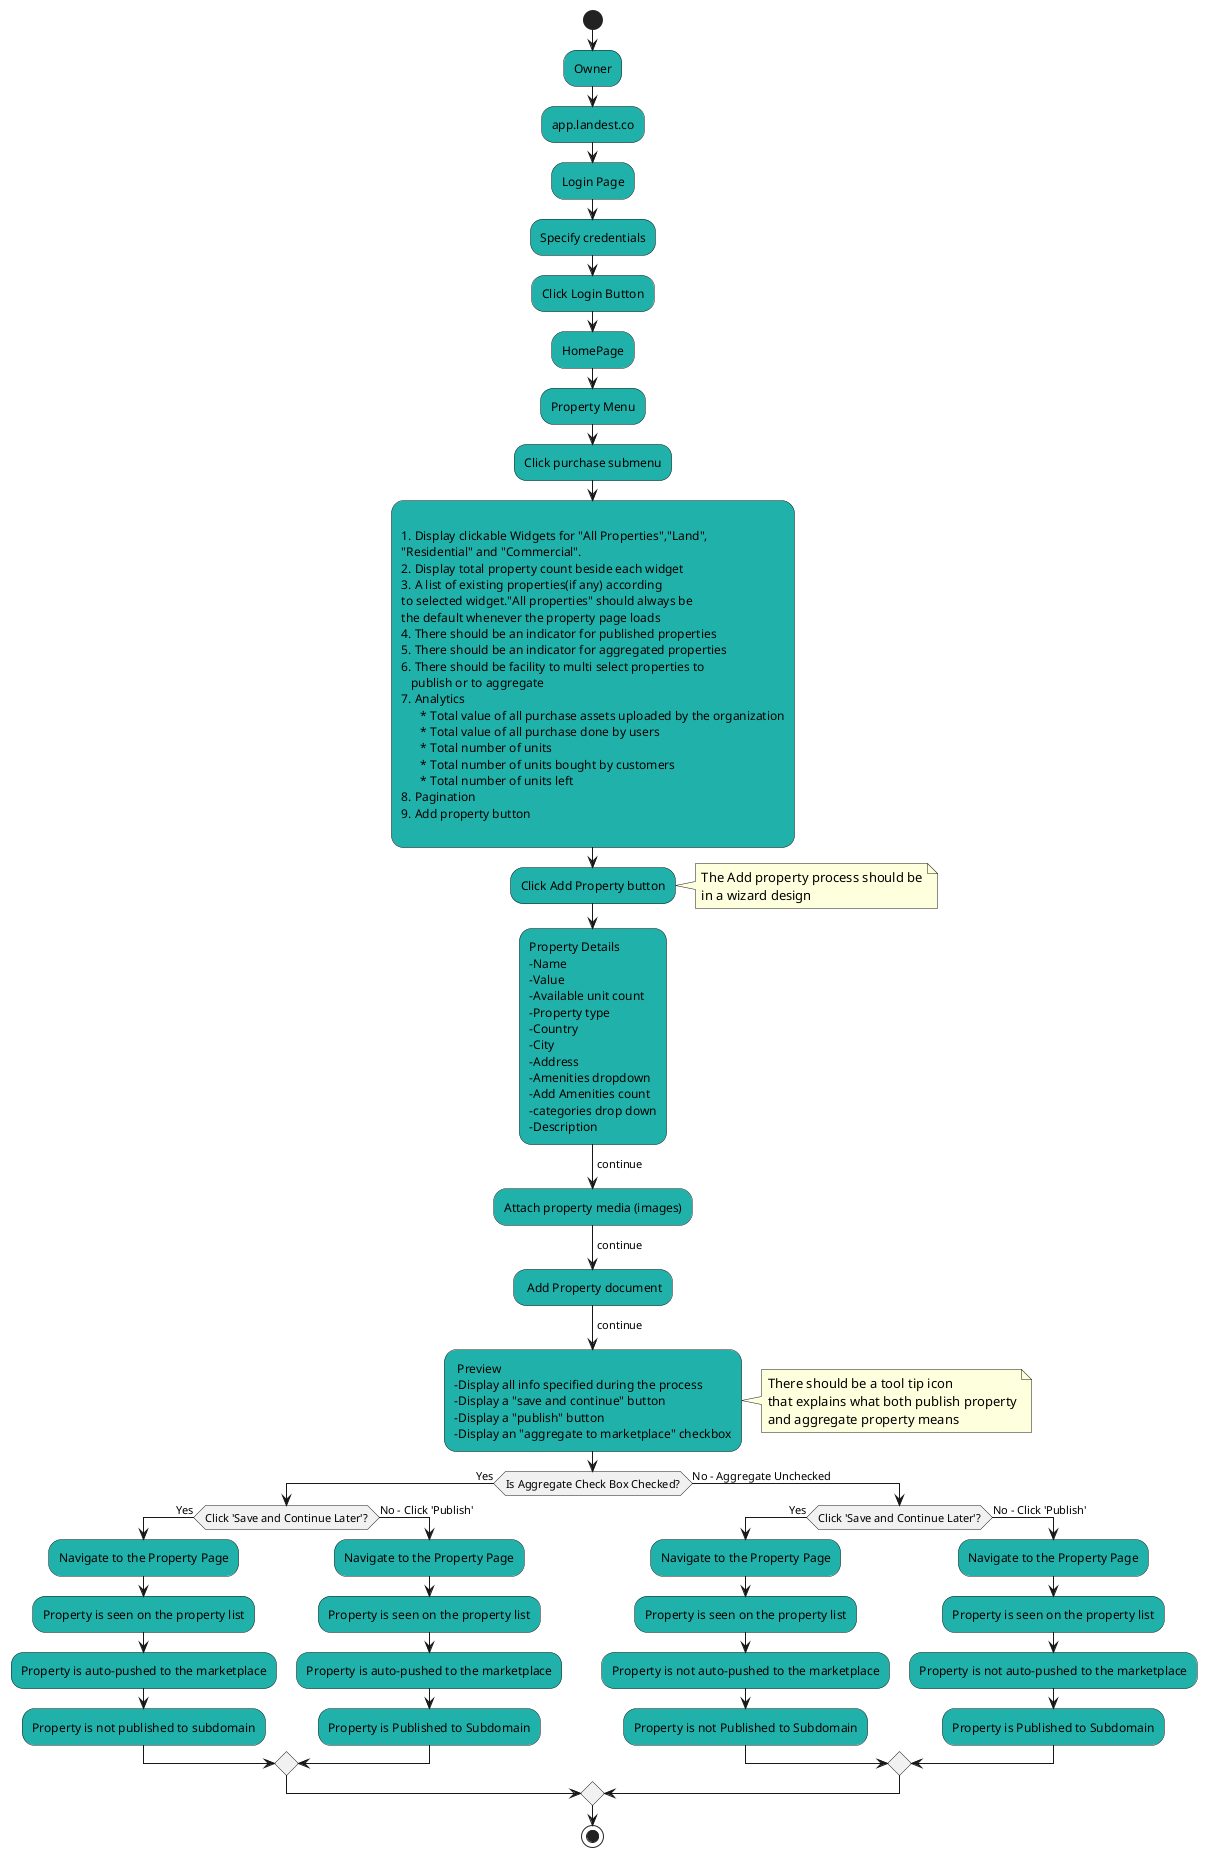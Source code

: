 @startuml
'https://plantuml.com/activity-diagram-beta

start
#LightSeaGreen:Owner;
#LightSeaGreen:app.landest.co;
#LightSeaGreen:Login Page;
#LightSeaGreen:Specify credentials;
#LightSeaGreen:Click Login Button;
#LightSeaGreen:HomePage;
#LightSeaGreen:Property Menu;

#LightSeaGreen:Click purchase submenu;
#LightSeaGreen:
1. Display clickable Widgets for "All Properties","Land",
"Residential" and "Commercial".
2. Display total property count beside each widget
3. A list of existing properties(if any) according
to selected widget."All properties" should always be
the default whenever the property page loads
4. There should be an indicator for published properties
5. There should be an indicator for aggregated properties
6. There should be facility to multi select properties to
   publish or to aggregate
7. Analytics
      * Total value of all purchase assets uploaded by the organization
      * Total value of all purchase done by users
      * Total number of units
      * Total number of units bought by customers
      * Total number of units left
8. Pagination
9. Add property button
;
#LightSeaGreen:Click Add Property button;
note right
  The Add property process should be
  in a wizard design
end note
#LightSeaGreen:Property Details
-Name
-Value
-Available unit count
-Property type
-Country
-City
-Address
-Amenities dropdown
-Add Amenities count
-categories drop down
-Description;
-> continue;
#LightSeaGreen:Attach property media (images);
-> continue;
#LightSeaGreen: Add Property document;
->continue;
#LightSeaGreen: Preview
-Display all info specified during the process
-Display a "save and continue" button
-Display a "publish" button
-Display an "aggregate to marketplace" checkbox;
note right
  There should be a tool tip icon
  that explains what both publish property
  and aggregate property means
end note

if (Is Aggregate Check Box Checked?) then (Yes)
  if (Click 'Save and Continue Later'?) then (Yes)
    #LightSeaGreen:Navigate to the Property Page;
    #LightSeaGreen:Property is seen on the property list;
    #LightSeaGreen:Property is auto-pushed to the marketplace;
    #LightSeaGreen:Property is not published to subdomain;
  else (No - Click 'Publish')
    #LightSeaGreen:Navigate to the Property Page;
    #LightSeaGreen:Property is seen on the property list;
    #LightSeaGreen:Property is auto-pushed to the marketplace;
    #LightSeaGreen:Property is Published to Subdomain;
  endif
else (No - Aggregate Unchecked)
  if (Click 'Save and Continue Later'?) then (Yes)
     #LightSeaGreen:Navigate to the Property Page;
     #LightSeaGreen:Property is seen on the property list;
     #LightSeaGreen:Property is not auto-pushed to the marketplace;
     #LightSeaGreen:Property is not Published to Subdomain;

  else (No - Click 'Publish')
     #LightSeaGreen:Navigate to the Property Page;
     #LightSeaGreen:Property is seen on the property list;
     #LightSeaGreen:Property is not auto-pushed to the marketplace;
     #LightSeaGreen:Property is Published to Subdomain;
  endif
endif
stop

@enduml
